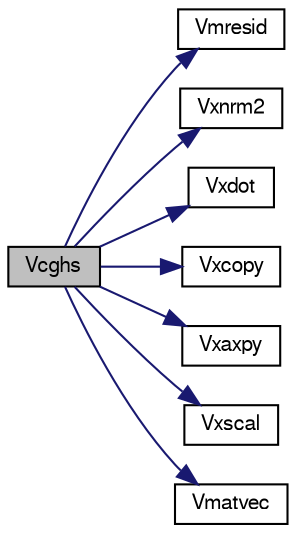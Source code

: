 digraph "Vcghs"
{
  edge [fontname="FreeSans",fontsize="10",labelfontname="FreeSans",labelfontsize="10"];
  node [fontname="FreeSans",fontsize="10",shape=record];
  rankdir="LR";
  Node1 [label="Vcghs",height=0.2,width=0.4,color="black", fillcolor="grey75", style="filled" fontcolor="black"];
  Node1 -> Node2 [color="midnightblue",fontsize="10",style="solid",fontname="FreeSans"];
  Node2 [label="Vmresid",height=0.2,width=0.4,color="black", fillcolor="white", style="filled",URL="$group___p_m_g_c.html#gaaa7843124ee62ccb6d9469363a8cd6a6",tooltip="Break the matrix data-structure into diagonals and then call the residual routine."];
  Node1 -> Node3 [color="midnightblue",fontsize="10",style="solid",fontname="FreeSans"];
  Node3 [label="Vxnrm2",height=0.2,width=0.4,color="black", fillcolor="white", style="filled",URL="$group___p_m_g_c.html#gac7a7f2c804a247ec8b5aea45058e1d26",tooltip="Norm operation for a grid function with boundary values."];
  Node1 -> Node4 [color="midnightblue",fontsize="10",style="solid",fontname="FreeSans"];
  Node4 [label="Vxdot",height=0.2,width=0.4,color="black", fillcolor="white", style="filled",URL="$group___p_m_g_c.html#ga3f117cfb2336b1291164ef351dd2bd69",tooltip="Inner product operation for a grid function with boundary values."];
  Node1 -> Node5 [color="midnightblue",fontsize="10",style="solid",fontname="FreeSans"];
  Node5 [label="Vxcopy",height=0.2,width=0.4,color="black", fillcolor="white", style="filled",URL="$group___p_m_g_c.html#ga164408694a926f8f9452144cd688e383",tooltip="A collection of useful low-level routines (timing, etc)."];
  Node1 -> Node6 [color="midnightblue",fontsize="10",style="solid",fontname="FreeSans"];
  Node6 [label="Vxaxpy",height=0.2,width=0.4,color="black", fillcolor="white", style="filled",URL="$group___p_m_g_c.html#gac453601512aae1d82a7bf7c14326f0b6",tooltip="saxpy operation for a grid function with boundary values."];
  Node1 -> Node7 [color="midnightblue",fontsize="10",style="solid",fontname="FreeSans"];
  Node7 [label="Vxscal",height=0.2,width=0.4,color="black", fillcolor="white", style="filled",URL="$group___p_m_g_c.html#ga678a92f4fb3447e6dbbc97bef28e160e",tooltip="Scale operation for a grid function with boundary values."];
  Node1 -> Node8 [color="midnightblue",fontsize="10",style="solid",fontname="FreeSans"];
  Node8 [label="Vmatvec",height=0.2,width=0.4,color="black", fillcolor="white", style="filled",URL="$group___p_m_g_c.html#gacda83144fd9d06e3c62a1687933ba010",tooltip="Matrix-vector multiplication routines."];
}
